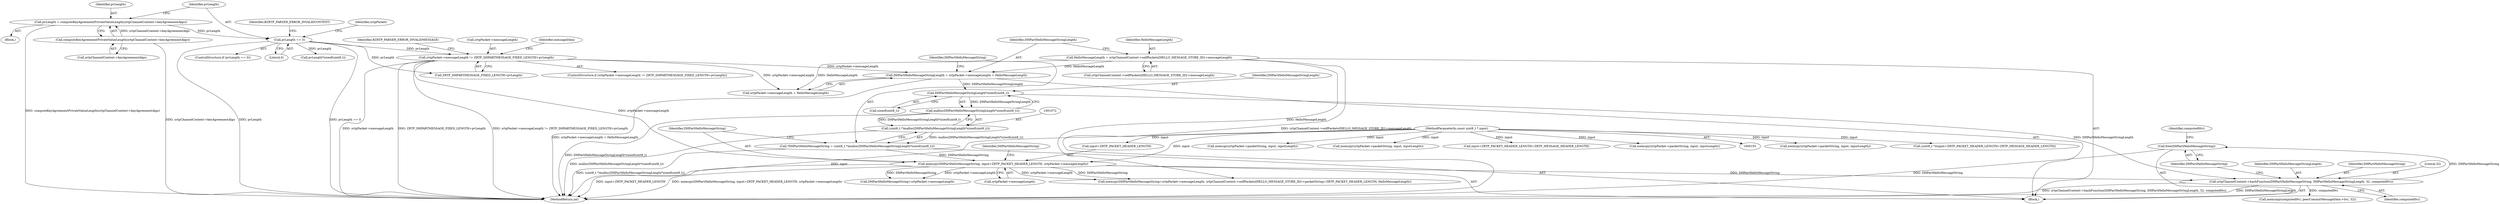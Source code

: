 digraph "0_bzrtp_bbb1e6e2f467ee4bd7b9a8c800e4f07343d7d99b@API" {
"1001107" [label="(Call,free(DHPartHelloMessageString))"];
"1001102" [label="(Call,zrtpChannelContext->hashFunction(DHPartHelloMessageString, DHPartHelloMessageStringLength, 32, computedHvi))"];
"1001078" [label="(Call,memcpy(DHPartHelloMessageString, input+ZRTP_PACKET_HEADER_LENGTH, zrtpPacket->messageLength))"];
"1001069" [label="(Call,*DHPartHelloMessageString = (uint8_t *)malloc(DHPartHelloMessageStringLength*sizeof(uint8_t)))"];
"1001071" [label="(Call,(uint8_t *)malloc(DHPartHelloMessageStringLength*sizeof(uint8_t)))"];
"1001073" [label="(Call,malloc(DHPartHelloMessageStringLength*sizeof(uint8_t)))"];
"1001074" [label="(Call,DHPartHelloMessageStringLength*sizeof(uint8_t))"];
"1001061" [label="(Call,DHPartHelloMessageStringLength = zrtpPacket->messageLength + HelloMessageLength)"];
"1000917" [label="(Call,zrtpPacket->messageLength != ZRTP_DHPARTMESSAGE_FIXED_LENGTH+pvLength)"];
"1000910" [label="(Call,pvLength == 0)"];
"1000903" [label="(Call,pvLength = computeKeyAgreementPrivateValueLength(zrtpChannelContext->keyAgreementAlgo))"];
"1000905" [label="(Call,computeKeyAgreementPrivateValueLength(zrtpChannelContext->keyAgreementAlgo))"];
"1001051" [label="(Call,HelloMessageLength = zrtpChannelContext->selfPackets[HELLO_MESSAGE_STORE_ID]->messageLength)"];
"1000194" [label="(MethodParameterIn,const uint8_t * input)"];
"1001079" [label="(Identifier,DHPartHelloMessageString)"];
"1000904" [label="(Identifier,pvLength)"];
"1001073" [label="(Call,malloc(DHPartHelloMessageStringLength*sizeof(uint8_t)))"];
"1000926" [label="(Identifier,BZRTP_PARSER_ERROR_INVALIDMESSAGE)"];
"1000941" [label="(Call,pvLength*sizeof(uint8_t))"];
"1001285" [label="(Call,memcpy(zrtpPacket->packetString, input, inputLength))"];
"1000918" [label="(Call,zrtpPacket->messageLength)"];
"1001112" [label="(Identifier,computedHvi)"];
"1001107" [label="(Call,free(DHPartHelloMessageString))"];
"1000202" [label="(Call,(uint8_t *)(input+ZRTP_PACKET_HEADER_LENGTH+ZRTP_MESSAGE_HEADER_LENGTH))"];
"1001052" [label="(Identifier,HelloMessageLength)"];
"1000915" [label="(Identifier,BZRTP_PARSER_ERROR_INVALIDCONTEXT)"];
"1000905" [label="(Call,computeKeyAgreementPrivateValueLength(zrtpChannelContext->keyAgreementAlgo))"];
"1001051" [label="(Call,HelloMessageLength = zrtpChannelContext->selfPackets[HELLO_MESSAGE_STORE_ID]->messageLength)"];
"1001088" [label="(Identifier,DHPartHelloMessageString)"];
"1000919" [label="(Identifier,zrtpPacket)"];
"1001111" [label="(Call,memcmp(computedHvi, peerCommitMessageData->hvi, 32))"];
"1000921" [label="(Call,ZRTP_DHPARTMESSAGE_FIXED_LENGTH+pvLength)"];
"1001080" [label="(Call,input+ZRTP_PACKET_HEADER_LENGTH)"];
"1000910" [label="(Call,pvLength == 0)"];
"1000891" [label="(Call,memcpy(zrtpPacket->packetString, input, inputLength))"];
"1001063" [label="(Call,zrtpPacket->messageLength + HelloMessageLength)"];
"1001061" [label="(Call,DHPartHelloMessageStringLength = zrtpPacket->messageLength + HelloMessageLength)"];
"1000928" [label="(Identifier,messageData)"];
"1001106" [label="(Identifier,computedHvi)"];
"1000911" [label="(Identifier,pvLength)"];
"1001048" [label="(Block,)"];
"1000917" [label="(Call,zrtpPacket->messageLength != ZRTP_DHPARTMESSAGE_FIXED_LENGTH+pvLength)"];
"1001074" [label="(Call,DHPartHelloMessageStringLength*sizeof(uint8_t))"];
"1001083" [label="(Call,zrtpPacket->messageLength)"];
"1001075" [label="(Identifier,DHPartHelloMessageStringLength)"];
"1000588" [label="(Call,memcpy(zrtpPacket->packetString, input, inputLength))"];
"1001104" [label="(Identifier,DHPartHelloMessageStringLength)"];
"1001053" [label="(Call,zrtpChannelContext->selfPackets[HELLO_MESSAGE_STORE_ID]->messageLength)"];
"1000916" [label="(ControlStructure,if (zrtpPacket->messageLength != ZRTP_DHPARTMESSAGE_FIXED_LENGTH+pvLength))"];
"1001071" [label="(Call,(uint8_t *)malloc(DHPartHelloMessageStringLength*sizeof(uint8_t)))"];
"1001078" [label="(Call,memcpy(DHPartHelloMessageString, input+ZRTP_PACKET_HEADER_LENGTH, zrtpPacket->messageLength))"];
"1000900" [label="(Block,)"];
"1001108" [label="(Identifier,DHPartHelloMessageString)"];
"1001062" [label="(Identifier,DHPartHelloMessageStringLength)"];
"1000909" [label="(ControlStructure,if (pvLength == 0))"];
"1000906" [label="(Call,zrtpChannelContext->keyAgreementAlgo)"];
"1001076" [label="(Call,sizeof(uint8_t))"];
"1001103" [label="(Identifier,DHPartHelloMessageString)"];
"1001069" [label="(Call,*DHPartHelloMessageString = (uint8_t *)malloc(DHPartHelloMessageStringLength*sizeof(uint8_t)))"];
"1000903" [label="(Call,pvLength = computeKeyAgreementPrivateValueLength(zrtpChannelContext->keyAgreementAlgo))"];
"1000204" [label="(Call,input+ZRTP_PACKET_HEADER_LENGTH+ZRTP_MESSAGE_HEADER_LENGTH)"];
"1001087" [label="(Call,DHPartHelloMessageString+zrtpPacket->messageLength)"];
"1000912" [label="(Literal,0)"];
"1001915" [label="(Call,memcpy(zrtpPacket->packetString, input, inputLength))"];
"1001966" [label="(MethodReturn,int)"];
"1001086" [label="(Call,memcpy(DHPartHelloMessageString+zrtpPacket->messageLength, zrtpChannelContext->selfPackets[HELLO_MESSAGE_STORE_ID]->packetString+ZRTP_PACKET_HEADER_LENGTH, HelloMessageLength))"];
"1001105" [label="(Literal,32)"];
"1000194" [label="(MethodParameterIn,const uint8_t * input)"];
"1001070" [label="(Identifier,DHPartHelloMessageString)"];
"1001102" [label="(Call,zrtpChannelContext->hashFunction(DHPartHelloMessageString, DHPartHelloMessageStringLength, 32, computedHvi))"];
"1001107" -> "1001048"  [label="AST: "];
"1001107" -> "1001108"  [label="CFG: "];
"1001108" -> "1001107"  [label="AST: "];
"1001112" -> "1001107"  [label="CFG: "];
"1001107" -> "1001966"  [label="DDG: DHPartHelloMessageString"];
"1001102" -> "1001107"  [label="DDG: DHPartHelloMessageString"];
"1001102" -> "1001048"  [label="AST: "];
"1001102" -> "1001106"  [label="CFG: "];
"1001103" -> "1001102"  [label="AST: "];
"1001104" -> "1001102"  [label="AST: "];
"1001105" -> "1001102"  [label="AST: "];
"1001106" -> "1001102"  [label="AST: "];
"1001108" -> "1001102"  [label="CFG: "];
"1001102" -> "1001966"  [label="DDG: DHPartHelloMessageStringLength"];
"1001102" -> "1001966"  [label="DDG: zrtpChannelContext->hashFunction(DHPartHelloMessageString, DHPartHelloMessageStringLength, 32, computedHvi)"];
"1001078" -> "1001102"  [label="DDG: DHPartHelloMessageString"];
"1001074" -> "1001102"  [label="DDG: DHPartHelloMessageStringLength"];
"1001102" -> "1001111"  [label="DDG: computedHvi"];
"1001078" -> "1001048"  [label="AST: "];
"1001078" -> "1001083"  [label="CFG: "];
"1001079" -> "1001078"  [label="AST: "];
"1001080" -> "1001078"  [label="AST: "];
"1001083" -> "1001078"  [label="AST: "];
"1001088" -> "1001078"  [label="CFG: "];
"1001078" -> "1001966"  [label="DDG: input+ZRTP_PACKET_HEADER_LENGTH"];
"1001078" -> "1001966"  [label="DDG: memcpy(DHPartHelloMessageString, input+ZRTP_PACKET_HEADER_LENGTH, zrtpPacket->messageLength)"];
"1001069" -> "1001078"  [label="DDG: DHPartHelloMessageString"];
"1000194" -> "1001078"  [label="DDG: input"];
"1000917" -> "1001078"  [label="DDG: zrtpPacket->messageLength"];
"1001078" -> "1001086"  [label="DDG: DHPartHelloMessageString"];
"1001078" -> "1001086"  [label="DDG: zrtpPacket->messageLength"];
"1001078" -> "1001087"  [label="DDG: DHPartHelloMessageString"];
"1001078" -> "1001087"  [label="DDG: zrtpPacket->messageLength"];
"1001069" -> "1001048"  [label="AST: "];
"1001069" -> "1001071"  [label="CFG: "];
"1001070" -> "1001069"  [label="AST: "];
"1001071" -> "1001069"  [label="AST: "];
"1001079" -> "1001069"  [label="CFG: "];
"1001069" -> "1001966"  [label="DDG: (uint8_t *)malloc(DHPartHelloMessageStringLength*sizeof(uint8_t))"];
"1001071" -> "1001069"  [label="DDG: malloc(DHPartHelloMessageStringLength*sizeof(uint8_t))"];
"1001071" -> "1001073"  [label="CFG: "];
"1001072" -> "1001071"  [label="AST: "];
"1001073" -> "1001071"  [label="AST: "];
"1001071" -> "1001966"  [label="DDG: malloc(DHPartHelloMessageStringLength*sizeof(uint8_t))"];
"1001073" -> "1001071"  [label="DDG: DHPartHelloMessageStringLength*sizeof(uint8_t)"];
"1001073" -> "1001074"  [label="CFG: "];
"1001074" -> "1001073"  [label="AST: "];
"1001073" -> "1001966"  [label="DDG: DHPartHelloMessageStringLength*sizeof(uint8_t)"];
"1001074" -> "1001073"  [label="DDG: DHPartHelloMessageStringLength"];
"1001074" -> "1001076"  [label="CFG: "];
"1001075" -> "1001074"  [label="AST: "];
"1001076" -> "1001074"  [label="AST: "];
"1001061" -> "1001074"  [label="DDG: DHPartHelloMessageStringLength"];
"1001061" -> "1001048"  [label="AST: "];
"1001061" -> "1001063"  [label="CFG: "];
"1001062" -> "1001061"  [label="AST: "];
"1001063" -> "1001061"  [label="AST: "];
"1001070" -> "1001061"  [label="CFG: "];
"1001061" -> "1001966"  [label="DDG: zrtpPacket->messageLength + HelloMessageLength"];
"1000917" -> "1001061"  [label="DDG: zrtpPacket->messageLength"];
"1001051" -> "1001061"  [label="DDG: HelloMessageLength"];
"1000917" -> "1000916"  [label="AST: "];
"1000917" -> "1000921"  [label="CFG: "];
"1000918" -> "1000917"  [label="AST: "];
"1000921" -> "1000917"  [label="AST: "];
"1000926" -> "1000917"  [label="CFG: "];
"1000928" -> "1000917"  [label="CFG: "];
"1000917" -> "1001966"  [label="DDG: zrtpPacket->messageLength"];
"1000917" -> "1001966"  [label="DDG: ZRTP_DHPARTMESSAGE_FIXED_LENGTH+pvLength"];
"1000917" -> "1001966"  [label="DDG: zrtpPacket->messageLength != ZRTP_DHPARTMESSAGE_FIXED_LENGTH+pvLength"];
"1000910" -> "1000917"  [label="DDG: pvLength"];
"1000917" -> "1001063"  [label="DDG: zrtpPacket->messageLength"];
"1000910" -> "1000909"  [label="AST: "];
"1000910" -> "1000912"  [label="CFG: "];
"1000911" -> "1000910"  [label="AST: "];
"1000912" -> "1000910"  [label="AST: "];
"1000915" -> "1000910"  [label="CFG: "];
"1000919" -> "1000910"  [label="CFG: "];
"1000910" -> "1001966"  [label="DDG: pvLength"];
"1000910" -> "1001966"  [label="DDG: pvLength == 0"];
"1000903" -> "1000910"  [label="DDG: pvLength"];
"1000910" -> "1000921"  [label="DDG: pvLength"];
"1000910" -> "1000941"  [label="DDG: pvLength"];
"1000903" -> "1000900"  [label="AST: "];
"1000903" -> "1000905"  [label="CFG: "];
"1000904" -> "1000903"  [label="AST: "];
"1000905" -> "1000903"  [label="AST: "];
"1000911" -> "1000903"  [label="CFG: "];
"1000903" -> "1001966"  [label="DDG: computeKeyAgreementPrivateValueLength(zrtpChannelContext->keyAgreementAlgo)"];
"1000905" -> "1000903"  [label="DDG: zrtpChannelContext->keyAgreementAlgo"];
"1000905" -> "1000906"  [label="CFG: "];
"1000906" -> "1000905"  [label="AST: "];
"1000905" -> "1001966"  [label="DDG: zrtpChannelContext->keyAgreementAlgo"];
"1001051" -> "1001048"  [label="AST: "];
"1001051" -> "1001053"  [label="CFG: "];
"1001052" -> "1001051"  [label="AST: "];
"1001053" -> "1001051"  [label="AST: "];
"1001062" -> "1001051"  [label="CFG: "];
"1001051" -> "1001966"  [label="DDG: zrtpChannelContext->selfPackets[HELLO_MESSAGE_STORE_ID]->messageLength"];
"1001051" -> "1001063"  [label="DDG: HelloMessageLength"];
"1001051" -> "1001086"  [label="DDG: HelloMessageLength"];
"1000194" -> "1000191"  [label="AST: "];
"1000194" -> "1001966"  [label="DDG: input"];
"1000194" -> "1000202"  [label="DDG: input"];
"1000194" -> "1000204"  [label="DDG: input"];
"1000194" -> "1000588"  [label="DDG: input"];
"1000194" -> "1000891"  [label="DDG: input"];
"1000194" -> "1001080"  [label="DDG: input"];
"1000194" -> "1001285"  [label="DDG: input"];
"1000194" -> "1001915"  [label="DDG: input"];
}
